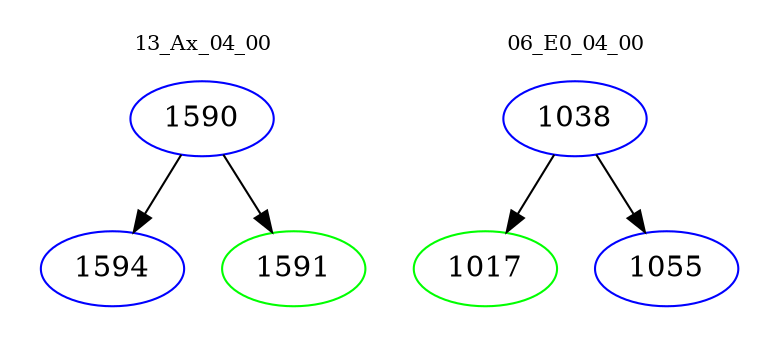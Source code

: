 digraph{
subgraph cluster_0 {
color = white
label = "13_Ax_04_00";
fontsize=10;
T0_1590 [label="1590", color="blue"]
T0_1590 -> T0_1594 [color="black"]
T0_1594 [label="1594", color="blue"]
T0_1590 -> T0_1591 [color="black"]
T0_1591 [label="1591", color="green"]
}
subgraph cluster_1 {
color = white
label = "06_E0_04_00";
fontsize=10;
T1_1038 [label="1038", color="blue"]
T1_1038 -> T1_1017 [color="black"]
T1_1017 [label="1017", color="green"]
T1_1038 -> T1_1055 [color="black"]
T1_1055 [label="1055", color="blue"]
}
}
